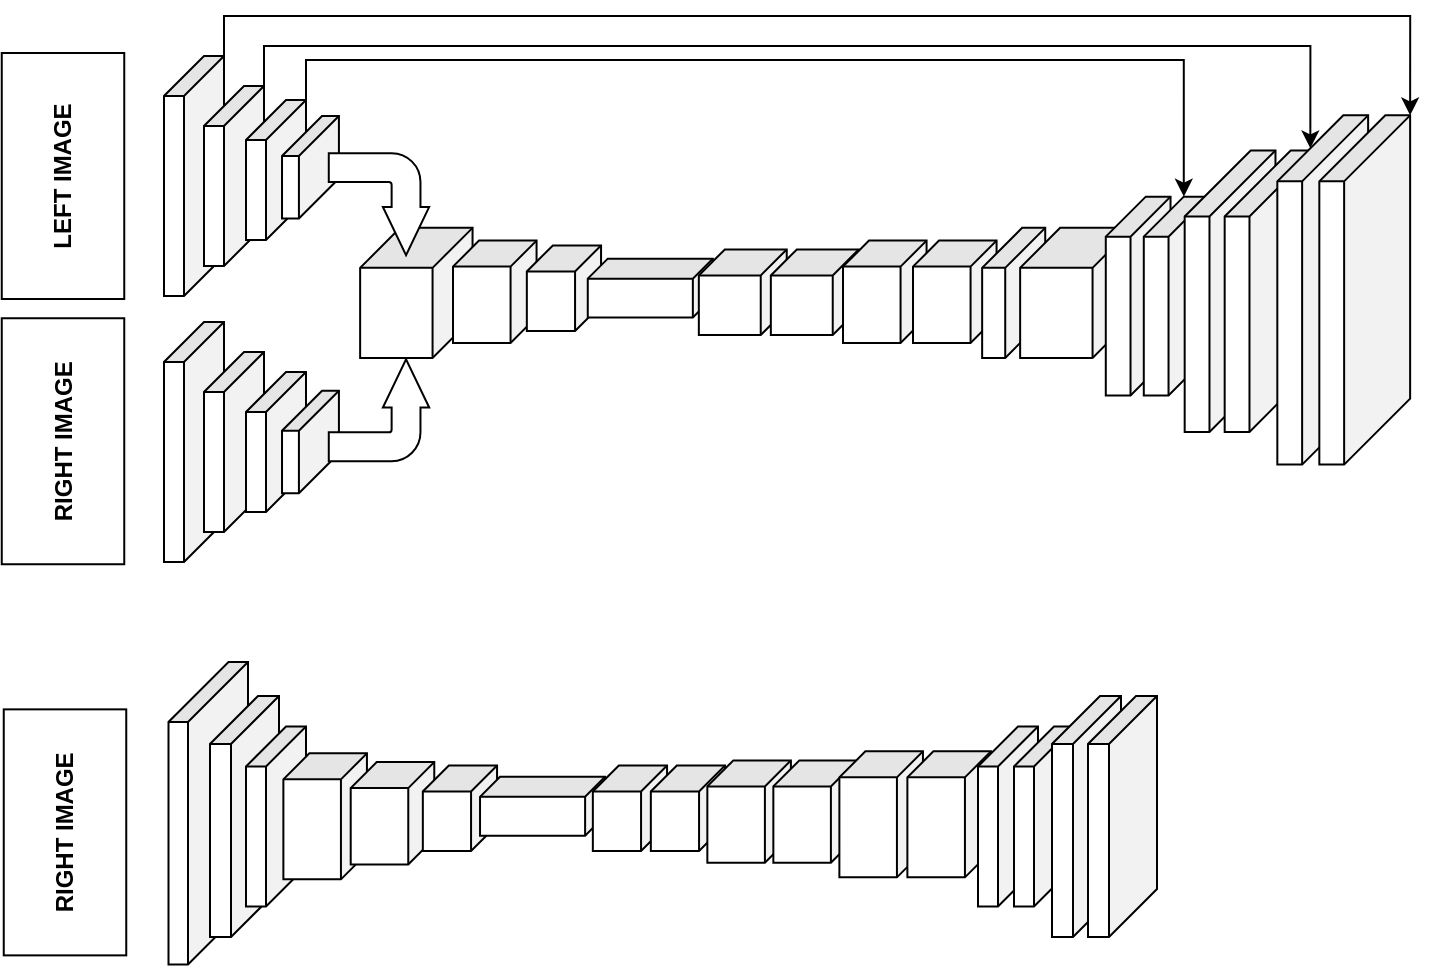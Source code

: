 <mxfile version="16.5.3" type="github">
  <diagram id="XJV9W_cmDKWi7Rnc3LGd" name="Page-1">
    <mxGraphModel dx="1469" dy="1766" grid="1" gridSize="10" guides="1" tooltips="1" connect="1" arrows="1" fold="1" page="1" pageScale="1" pageWidth="850" pageHeight="1100" math="0" shadow="0">
      <root>
        <mxCell id="0" />
        <mxCell id="1" parent="0" />
        <mxCell id="j10uJciGInbWVbVoU815-26" style="edgeStyle=orthogonalEdgeStyle;rounded=0;orthogonalLoop=1;jettySize=auto;html=1;exitX=0;exitY=0;exitDx=0;exitDy=0;exitPerimeter=0;entryX=0;entryY=0;entryDx=0;entryDy=0;entryPerimeter=0;" parent="1" source="ripQ546PBSJGRs5OGgcQ-14" target="j10uJciGInbWVbVoU815-24" edge="1">
          <mxGeometry relative="1" as="geometry" />
        </mxCell>
        <mxCell id="ripQ546PBSJGRs5OGgcQ-14" value="" style="shape=cube;whiteSpace=wrap;html=1;boundedLbl=1;backgroundOutline=1;darkOpacity=0.05;darkOpacity2=0.1;rotation=90;" parent="1" vertex="1">
          <mxGeometry x="47" y="60" width="120" height="30" as="geometry" />
        </mxCell>
        <mxCell id="j10uJciGInbWVbVoU815-27" style="edgeStyle=orthogonalEdgeStyle;rounded=0;orthogonalLoop=1;jettySize=auto;html=1;exitX=0;exitY=0;exitDx=0;exitDy=0;exitPerimeter=0;entryX=0;entryY=0;entryDx=16.5;entryDy=28.9;entryPerimeter=0;" parent="1" source="ripQ546PBSJGRs5OGgcQ-15" target="j10uJciGInbWVbVoU815-23" edge="1">
          <mxGeometry relative="1" as="geometry">
            <Array as="points">
              <mxPoint x="142" y="10" />
              <mxPoint x="665" y="10" />
            </Array>
          </mxGeometry>
        </mxCell>
        <mxCell id="ripQ546PBSJGRs5OGgcQ-15" value="" style="shape=cube;whiteSpace=wrap;html=1;boundedLbl=1;backgroundOutline=1;darkOpacity=0.05;darkOpacity2=0.1;rotation=90;" parent="1" vertex="1">
          <mxGeometry x="82" y="60" width="90" height="30" as="geometry" />
        </mxCell>
        <mxCell id="j10uJciGInbWVbVoU815-28" style="edgeStyle=orthogonalEdgeStyle;rounded=0;orthogonalLoop=1;jettySize=auto;html=1;exitX=0;exitY=0;exitDx=0;exitDy=0;exitPerimeter=0;entryX=0;entryY=0;entryDx=0;entryDy=12.37;entryPerimeter=0;" parent="1" source="ripQ546PBSJGRs5OGgcQ-16" target="j10uJciGInbWVbVoU815-20" edge="1">
          <mxGeometry relative="1" as="geometry">
            <Array as="points">
              <mxPoint x="163" y="17" />
              <mxPoint x="602" y="17" />
            </Array>
          </mxGeometry>
        </mxCell>
        <mxCell id="ripQ546PBSJGRs5OGgcQ-16" value="" style="shape=cube;whiteSpace=wrap;html=1;boundedLbl=1;backgroundOutline=1;darkOpacity=0.05;darkOpacity2=0.1;rotation=90;" parent="1" vertex="1">
          <mxGeometry x="113" y="57" width="70" height="30" as="geometry" />
        </mxCell>
        <mxCell id="ripQ546PBSJGRs5OGgcQ-17" value="" style="shape=cube;whiteSpace=wrap;html=1;boundedLbl=1;backgroundOutline=1;darkOpacity=0.05;darkOpacity2=0.1;rotation=90;" parent="1" vertex="1">
          <mxGeometry x="47" y="193" width="120" height="30" as="geometry" />
        </mxCell>
        <mxCell id="ripQ546PBSJGRs5OGgcQ-18" value="" style="shape=cube;whiteSpace=wrap;html=1;boundedLbl=1;backgroundOutline=1;darkOpacity=0.05;darkOpacity2=0.1;rotation=90;" parent="1" vertex="1">
          <mxGeometry x="82" y="193" width="90" height="30" as="geometry" />
        </mxCell>
        <mxCell id="ripQ546PBSJGRs5OGgcQ-19" value="" style="shape=cube;whiteSpace=wrap;html=1;boundedLbl=1;backgroundOutline=1;darkOpacity=0.05;darkOpacity2=0.1;rotation=90;" parent="1" vertex="1">
          <mxGeometry x="113" y="193" width="70" height="30" as="geometry" />
        </mxCell>
        <mxCell id="gHIy9yLXrVZsT-g1AwRH-1" value="" style="shape=cube;whiteSpace=wrap;html=1;boundedLbl=1;backgroundOutline=1;darkOpacity=0.05;darkOpacity2=0.1;rotation=90;" parent="1" vertex="1">
          <mxGeometry x="139.61" y="56.41" width="51.25" height="28.45" as="geometry" />
        </mxCell>
        <mxCell id="gHIy9yLXrVZsT-g1AwRH-2" value="" style="shape=cube;whiteSpace=wrap;html=1;boundedLbl=1;backgroundOutline=1;darkOpacity=0.05;darkOpacity2=0.1;rotation=90;" parent="1" vertex="1">
          <mxGeometry x="139.61" y="193.78" width="51.25" height="28.45" as="geometry" />
        </mxCell>
        <mxCell id="gHIy9yLXrVZsT-g1AwRH-4" value="&lt;b&gt;LEFT IMAGE&lt;/b&gt;" style="rounded=0;whiteSpace=wrap;html=1;rotation=-90;" parent="1" vertex="1">
          <mxGeometry x="-20" y="44.38" width="123" height="61.25" as="geometry" />
        </mxCell>
        <mxCell id="gHIy9yLXrVZsT-g1AwRH-5" value="&lt;b&gt;RIGHT IMAGE&lt;/b&gt;" style="rounded=0;whiteSpace=wrap;html=1;rotation=-90;" parent="1" vertex="1">
          <mxGeometry x="-20" y="177" width="123" height="61.25" as="geometry" />
        </mxCell>
        <mxCell id="gHIy9yLXrVZsT-g1AwRH-6" value="" style="shape=cube;whiteSpace=wrap;html=1;boundedLbl=1;backgroundOutline=1;darkOpacity=0.05;darkOpacity2=0.1;rotation=90;" parent="1" vertex="1">
          <mxGeometry x="185.67" y="105.33" width="65.01" height="56.21" as="geometry" />
        </mxCell>
        <mxCell id="gHIy9yLXrVZsT-g1AwRH-16" value="" style="html=1;shadow=0;dashed=0;align=center;verticalAlign=middle;shape=mxgraph.arrows2.bendArrow;dy=7.21;dx=24.16;notch=0;arrowHead=23.15;rounded=1;rotation=90;" parent="1" vertex="1">
          <mxGeometry x="174" y="64" width="50.99" height="50.21" as="geometry" />
        </mxCell>
        <mxCell id="j10uJciGInbWVbVoU815-2" value="" style="html=1;shadow=0;dashed=0;align=center;verticalAlign=middle;shape=mxgraph.arrows2.bendArrow;dy=7.21;dx=24.16;notch=0;arrowHead=23.15;rounded=1;rotation=-90;flipV=1;" parent="1" vertex="1">
          <mxGeometry x="174" y="167" width="50.99" height="50.21" as="geometry" />
        </mxCell>
        <mxCell id="j10uJciGInbWVbVoU815-4" value="" style="shape=cube;whiteSpace=wrap;html=1;boundedLbl=1;backgroundOutline=1;darkOpacity=0.05;darkOpacity2=0.1;rotation=90;size=13;" parent="1" vertex="1">
          <mxGeometry x="231.82" y="111.99" width="51.15" height="41.78" as="geometry" />
        </mxCell>
        <mxCell id="j10uJciGInbWVbVoU815-6" value="" style="shape=cube;whiteSpace=wrap;html=1;boundedLbl=1;backgroundOutline=1;darkOpacity=0.05;darkOpacity2=0.1;rotation=90;size=13;" parent="1" vertex="1">
          <mxGeometry x="270.57" y="112.56" width="42.81" height="37.11" as="geometry" />
        </mxCell>
        <mxCell id="j10uJciGInbWVbVoU815-8" value="" style="shape=cube;whiteSpace=wrap;html=1;boundedLbl=1;backgroundOutline=1;darkOpacity=0.05;darkOpacity2=0.1;rotation=90;size=10;" parent="1" vertex="1">
          <mxGeometry x="320.44" y="99.77" width="29.43" height="62.54" as="geometry" />
        </mxCell>
        <mxCell id="j10uJciGInbWVbVoU815-9" value="" style="shape=cube;whiteSpace=wrap;html=1;boundedLbl=1;backgroundOutline=1;darkOpacity=0.05;darkOpacity2=0.1;rotation=90;size=13;" parent="1" vertex="1">
          <mxGeometry x="359.99" y="111.14" width="42.81" height="43.95" as="geometry" />
        </mxCell>
        <mxCell id="j10uJciGInbWVbVoU815-12" value="" style="shape=cube;whiteSpace=wrap;html=1;boundedLbl=1;backgroundOutline=1;darkOpacity=0.05;darkOpacity2=0.1;rotation=90;size=13;" parent="1" vertex="1">
          <mxGeometry x="395.99" y="111.14" width="42.81" height="43.95" as="geometry" />
        </mxCell>
        <mxCell id="j10uJciGInbWVbVoU815-14" value="" style="shape=cube;whiteSpace=wrap;html=1;boundedLbl=1;backgroundOutline=1;darkOpacity=0.05;darkOpacity2=0.1;rotation=90;size=13;" parent="1" vertex="1">
          <mxGeometry x="426.82" y="111.99" width="51.15" height="41.78" as="geometry" />
        </mxCell>
        <mxCell id="j10uJciGInbWVbVoU815-15" value="" style="shape=cube;whiteSpace=wrap;html=1;boundedLbl=1;backgroundOutline=1;darkOpacity=0.05;darkOpacity2=0.1;rotation=90;size=13;" parent="1" vertex="1">
          <mxGeometry x="461.82" y="111.99" width="51.15" height="41.78" as="geometry" />
        </mxCell>
        <mxCell id="j10uJciGInbWVbVoU815-17" value="" style="shape=cube;whiteSpace=wrap;html=1;boundedLbl=1;backgroundOutline=1;darkOpacity=0.05;darkOpacity2=0.1;rotation=90;" parent="1" vertex="1">
          <mxGeometry x="484.34" y="117.67" width="65.01" height="31.54" as="geometry" />
        </mxCell>
        <mxCell id="j10uJciGInbWVbVoU815-18" value="" style="shape=cube;whiteSpace=wrap;html=1;boundedLbl=1;backgroundOutline=1;darkOpacity=0.05;darkOpacity2=0.1;rotation=90;" parent="1" vertex="1">
          <mxGeometry x="515.67" y="105.33" width="65.01" height="56.21" as="geometry" />
        </mxCell>
        <mxCell id="j10uJciGInbWVbVoU815-19" value="" style="shape=cube;whiteSpace=wrap;html=1;boundedLbl=1;backgroundOutline=1;darkOpacity=0.05;darkOpacity2=0.1;rotation=90;" parent="1" vertex="1">
          <mxGeometry x="529.38" y="118.84" width="99.4" height="32.37" as="geometry" />
        </mxCell>
        <mxCell id="j10uJciGInbWVbVoU815-20" value="" style="shape=cube;whiteSpace=wrap;html=1;boundedLbl=1;backgroundOutline=1;darkOpacity=0.05;darkOpacity2=0.1;rotation=90;" parent="1" vertex="1">
          <mxGeometry x="548.38" y="118.84" width="99.4" height="32.37" as="geometry" />
        </mxCell>
        <mxCell id="j10uJciGInbWVbVoU815-21" value="" style="shape=cube;whiteSpace=wrap;html=1;boundedLbl=1;backgroundOutline=1;darkOpacity=0.05;darkOpacity2=0.1;rotation=90;size=33;" parent="1" vertex="1">
          <mxGeometry x="554.67" y="109.91" width="140.74" height="45.4" as="geometry" />
        </mxCell>
        <mxCell id="j10uJciGInbWVbVoU815-22" value="" style="shape=cube;whiteSpace=wrap;html=1;boundedLbl=1;backgroundOutline=1;darkOpacity=0.05;darkOpacity2=0.1;rotation=90;size=33;" parent="1" vertex="1">
          <mxGeometry x="574.67" y="109.91" width="140.74" height="45.4" as="geometry" />
        </mxCell>
        <mxCell id="j10uJciGInbWVbVoU815-23" value="" style="shape=cube;whiteSpace=wrap;html=1;boundedLbl=1;backgroundOutline=1;darkOpacity=0.05;darkOpacity2=0.1;rotation=90;size=33;" parent="1" vertex="1">
          <mxGeometry x="584.05" y="109.29" width="174.63" height="45.4" as="geometry" />
        </mxCell>
        <mxCell id="j10uJciGInbWVbVoU815-24" value="" style="shape=cube;whiteSpace=wrap;html=1;boundedLbl=1;backgroundOutline=1;darkOpacity=0.05;darkOpacity2=0.1;rotation=90;size=33;" parent="1" vertex="1">
          <mxGeometry x="605.05" y="109.29" width="174.63" height="45.4" as="geometry" />
        </mxCell>
        <mxCell id="qjHNvClsbBAqryhqXB2U-1" value="" style="shape=cube;whiteSpace=wrap;html=1;boundedLbl=1;backgroundOutline=1;darkOpacity=0.05;darkOpacity2=0.1;rotation=90;size=30;" vertex="1" parent="1">
          <mxGeometry x="38.5" y="373.75" width="151.25" height="39.75" as="geometry" />
        </mxCell>
        <mxCell id="qjHNvClsbBAqryhqXB2U-2" value="" style="shape=cube;whiteSpace=wrap;html=1;boundedLbl=1;backgroundOutline=1;darkOpacity=0.05;darkOpacity2=0.1;rotation=90;size=24;" vertex="1" parent="1">
          <mxGeometry x="72" y="378" width="120.5" height="34.5" as="geometry" />
        </mxCell>
        <mxCell id="qjHNvClsbBAqryhqXB2U-3" value="" style="shape=cube;whiteSpace=wrap;html=1;boundedLbl=1;backgroundOutline=1;darkOpacity=0.05;darkOpacity2=0.1;rotation=90;" vertex="1" parent="1">
          <mxGeometry x="103" y="380.25" width="90" height="30" as="geometry" />
        </mxCell>
        <mxCell id="qjHNvClsbBAqryhqXB2U-4" value="" style="shape=cube;whiteSpace=wrap;html=1;boundedLbl=1;backgroundOutline=1;darkOpacity=0.05;darkOpacity2=0.1;rotation=90;size=13;" vertex="1" parent="1">
          <mxGeometry x="141.08" y="374.29" width="63" height="41.78" as="geometry" />
        </mxCell>
        <mxCell id="qjHNvClsbBAqryhqXB2U-5" value="" style="shape=cube;whiteSpace=wrap;html=1;boundedLbl=1;backgroundOutline=1;darkOpacity=0.05;darkOpacity2=0.1;rotation=90;size=13;" vertex="1" parent="1">
          <mxGeometry x="180.67" y="372.73" width="51.15" height="41.78" as="geometry" />
        </mxCell>
        <mxCell id="qjHNvClsbBAqryhqXB2U-6" value="" style="shape=cube;whiteSpace=wrap;html=1;boundedLbl=1;backgroundOutline=1;darkOpacity=0.05;darkOpacity2=0.1;rotation=90;size=13;" vertex="1" parent="1">
          <mxGeometry x="218.57" y="372.56" width="42.81" height="37.11" as="geometry" />
        </mxCell>
        <mxCell id="qjHNvClsbBAqryhqXB2U-7" value="" style="shape=cube;whiteSpace=wrap;html=1;boundedLbl=1;backgroundOutline=1;darkOpacity=0.05;darkOpacity2=0.1;rotation=90;size=10;" vertex="1" parent="1">
          <mxGeometry x="266.57" y="358.84" width="29.43" height="62.54" as="geometry" />
        </mxCell>
        <mxCell id="qjHNvClsbBAqryhqXB2U-8" value="&lt;b&gt;RIGHT IMAGE&lt;/b&gt;" style="rounded=0;whiteSpace=wrap;html=1;rotation=-90;" vertex="1" parent="1">
          <mxGeometry x="-19" y="372.56" width="123" height="61.25" as="geometry" />
        </mxCell>
        <mxCell id="qjHNvClsbBAqryhqXB2U-9" value="" style="shape=cube;whiteSpace=wrap;html=1;boundedLbl=1;backgroundOutline=1;darkOpacity=0.05;darkOpacity2=0.1;rotation=90;size=13;" vertex="1" parent="1">
          <mxGeometry x="303.57" y="372.56" width="42.81" height="37.11" as="geometry" />
        </mxCell>
        <mxCell id="qjHNvClsbBAqryhqXB2U-10" value="" style="shape=cube;whiteSpace=wrap;html=1;boundedLbl=1;backgroundOutline=1;darkOpacity=0.05;darkOpacity2=0.1;rotation=90;size=13;" vertex="1" parent="1">
          <mxGeometry x="332.57" y="372.56" width="42.81" height="37.11" as="geometry" />
        </mxCell>
        <mxCell id="qjHNvClsbBAqryhqXB2U-12" value="" style="shape=cube;whiteSpace=wrap;html=1;boundedLbl=1;backgroundOutline=1;darkOpacity=0.05;darkOpacity2=0.1;rotation=90;size=13;" vertex="1" parent="1">
          <mxGeometry x="358.99" y="371.89" width="51.15" height="41.78" as="geometry" />
        </mxCell>
        <mxCell id="qjHNvClsbBAqryhqXB2U-13" value="" style="shape=cube;whiteSpace=wrap;html=1;boundedLbl=1;backgroundOutline=1;darkOpacity=0.05;darkOpacity2=0.1;rotation=90;size=13;" vertex="1" parent="1">
          <mxGeometry x="391.99" y="371.89" width="51.15" height="41.78" as="geometry" />
        </mxCell>
        <mxCell id="qjHNvClsbBAqryhqXB2U-14" value="" style="shape=cube;whiteSpace=wrap;html=1;boundedLbl=1;backgroundOutline=1;darkOpacity=0.05;darkOpacity2=0.1;rotation=90;size=13;" vertex="1" parent="1">
          <mxGeometry x="419.08" y="373.29" width="63" height="41.78" as="geometry" />
        </mxCell>
        <mxCell id="qjHNvClsbBAqryhqXB2U-15" value="" style="shape=cube;whiteSpace=wrap;html=1;boundedLbl=1;backgroundOutline=1;darkOpacity=0.05;darkOpacity2=0.1;rotation=90;size=13;" vertex="1" parent="1">
          <mxGeometry x="453.08" y="373.29" width="63" height="41.78" as="geometry" />
        </mxCell>
        <mxCell id="qjHNvClsbBAqryhqXB2U-16" value="" style="shape=cube;whiteSpace=wrap;html=1;boundedLbl=1;backgroundOutline=1;darkOpacity=0.05;darkOpacity2=0.1;rotation=90;" vertex="1" parent="1">
          <mxGeometry x="469" y="380.25" width="90" height="30" as="geometry" />
        </mxCell>
        <mxCell id="qjHNvClsbBAqryhqXB2U-17" value="" style="shape=cube;whiteSpace=wrap;html=1;boundedLbl=1;backgroundOutline=1;darkOpacity=0.05;darkOpacity2=0.1;rotation=90;" vertex="1" parent="1">
          <mxGeometry x="487" y="380.25" width="90" height="30" as="geometry" />
        </mxCell>
        <mxCell id="qjHNvClsbBAqryhqXB2U-18" value="" style="shape=cube;whiteSpace=wrap;html=1;boundedLbl=1;backgroundOutline=1;darkOpacity=0.05;darkOpacity2=0.1;rotation=90;size=24;" vertex="1" parent="1">
          <mxGeometry x="493" y="378" width="120.5" height="34.5" as="geometry" />
        </mxCell>
        <mxCell id="qjHNvClsbBAqryhqXB2U-19" value="" style="shape=cube;whiteSpace=wrap;html=1;boundedLbl=1;backgroundOutline=1;darkOpacity=0.05;darkOpacity2=0.1;rotation=90;size=24;" vertex="1" parent="1">
          <mxGeometry x="511" y="378" width="120.5" height="34.5" as="geometry" />
        </mxCell>
      </root>
    </mxGraphModel>
  </diagram>
</mxfile>
